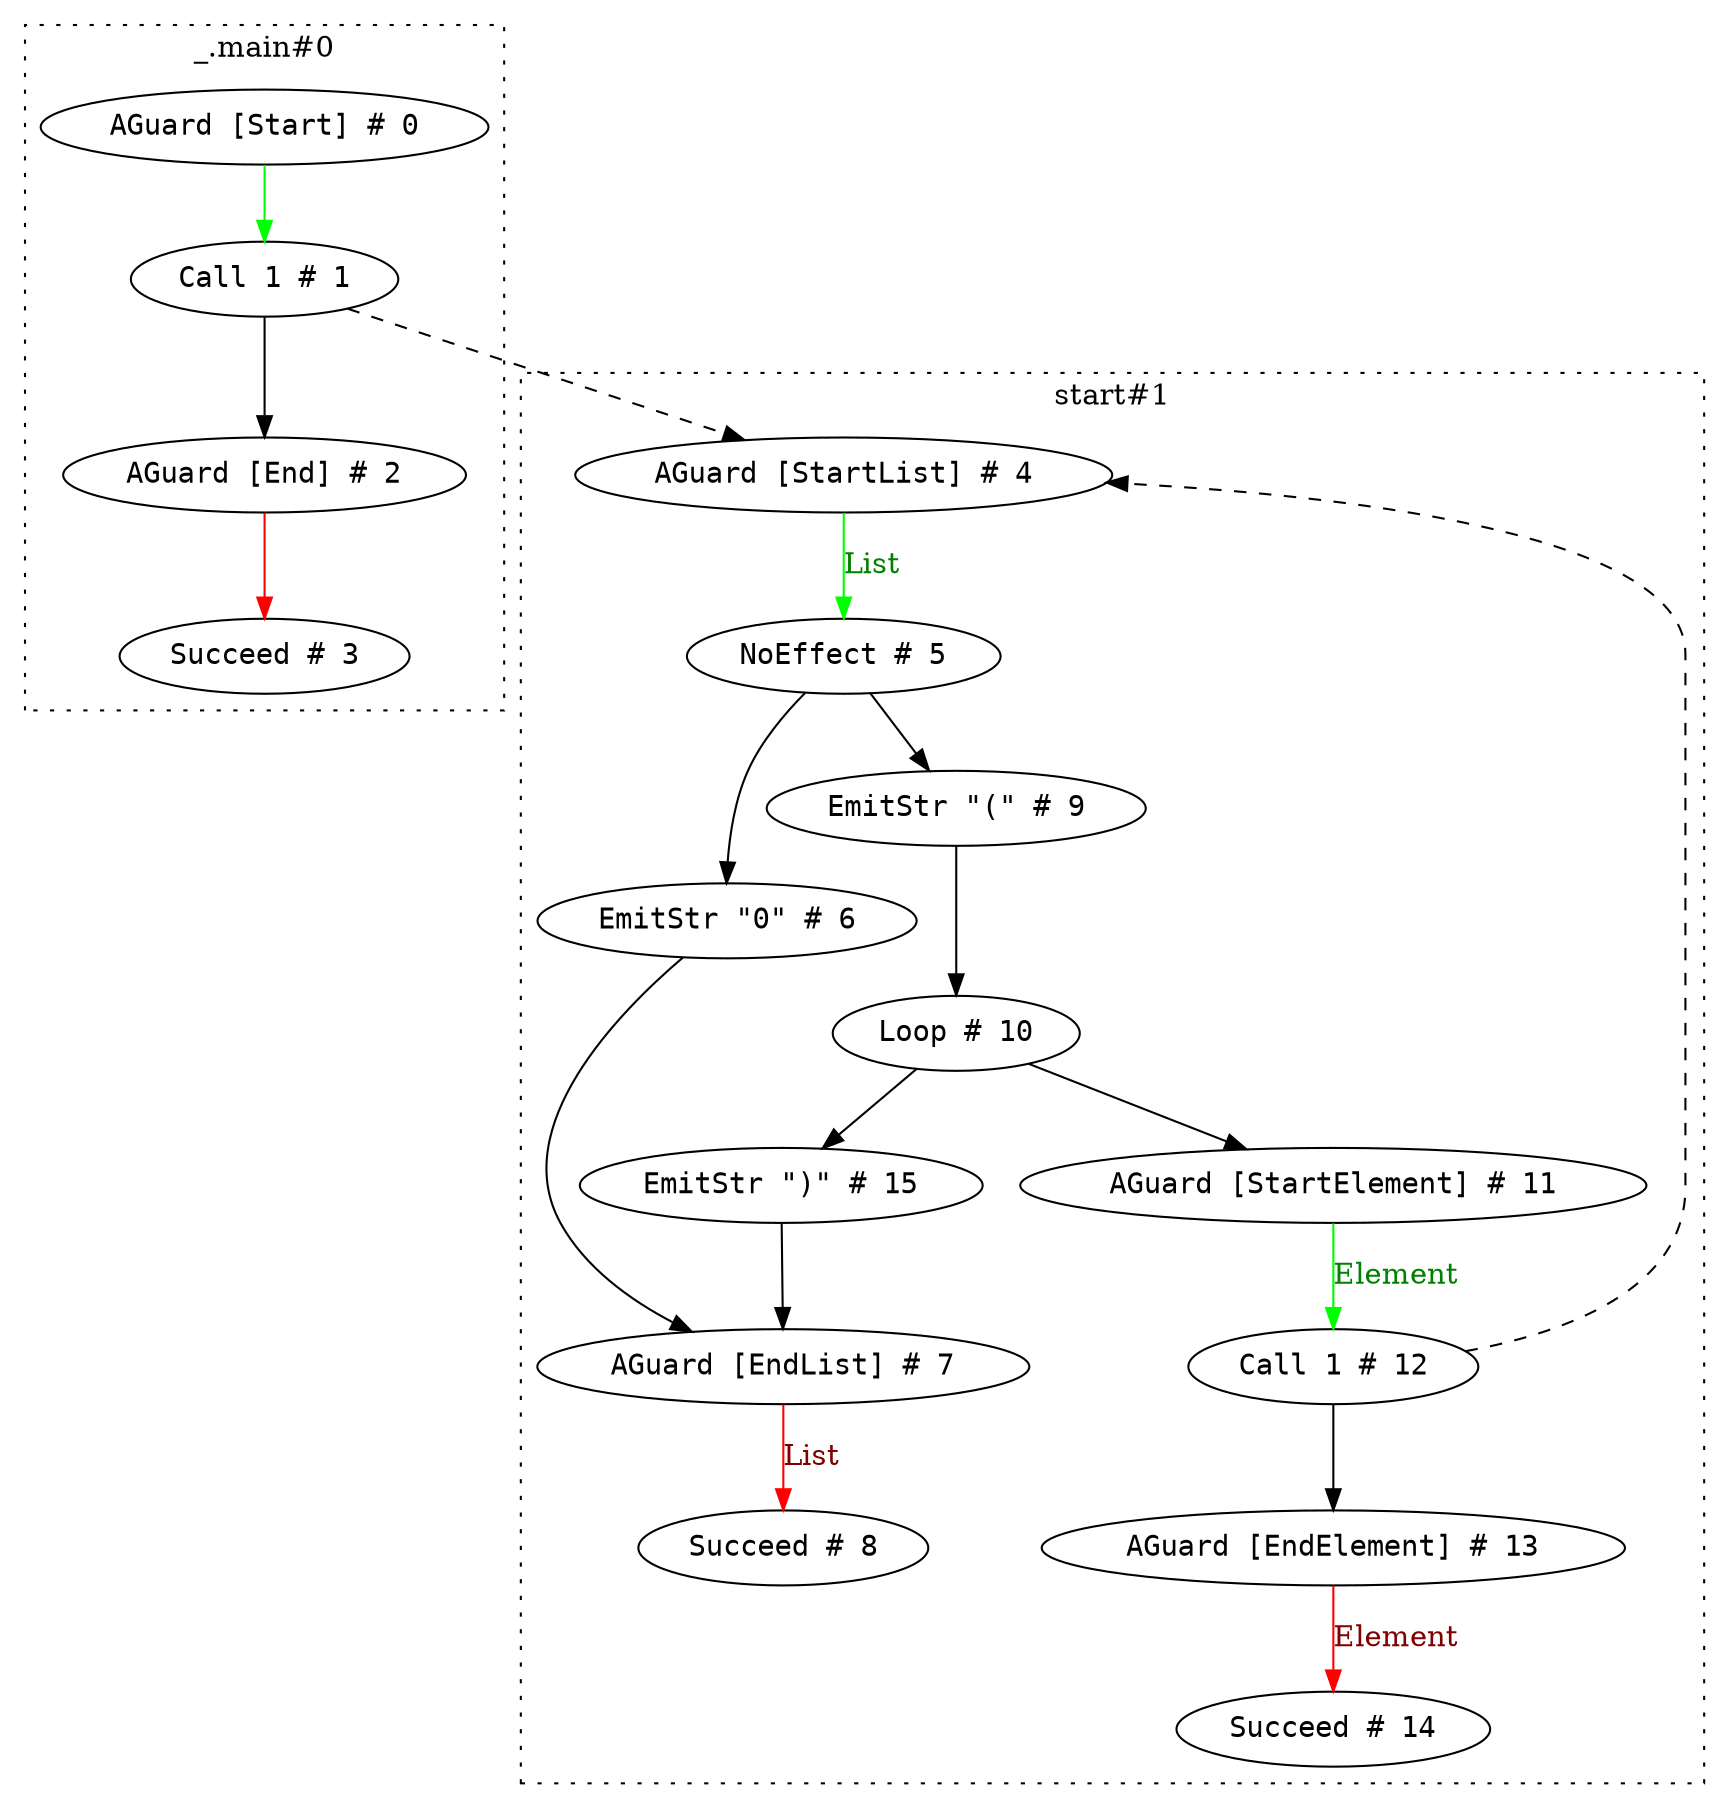 digraph G {
  N0 [fontname="monospace", label="AGuard [Start] # 0"];
  N1 [fontname="monospace", label="Call 1 # 1"];
  N2 [fontname="monospace", label="AGuard [End] # 2"];
  N3 [fontname="monospace", label="Succeed # 3"];
  N4 [fontname="monospace", label="AGuard [StartList] # 4"];
  N5 [fontname="monospace", label="NoEffect # 5"];
  N6 [fontname="monospace", label="EmitStr \"0\" # 6"];
  N7 [fontname="monospace", label="AGuard [EndList] # 7"];
  N8 [fontname="monospace", label="Succeed # 8"];
  N9 [fontname="monospace", label="EmitStr \"(\" # 9"];
  N10 [fontname="monospace", label="Loop # 10"];
  N11 [fontname="monospace", label="AGuard [StartElement] # 11"];
  N12 [fontname="monospace", label="Call 1 # 12"];
  N13 [fontname="monospace", label="AGuard [EndElement] # 13"];
  N14 [fontname="monospace", label="Succeed # 14"];
  N15 [fontname="monospace", label="EmitStr \")\" # 15"];
  
  subgraph cluster_SG1 { style=dotted;
    label="start#1";
    N15;N14;N13;N12;N11;N10;N9;N8;N7;N6;N5;N4; };
  subgraph cluster_SG0 { style=dotted;
    label="_.main#0";
    N3;N2;N1;N0; };
  
  edge [dir=forward];
  N0 -> N1 [style=solid, weight=2, label="", color="#00FF00",
            fontcolor="#008000"];
  N1 -> N2 [style=solid, weight=2];
  N1 -> N4 [style=dashed, weight=1];
  N2 -> N3 [style=solid, weight=2, label="", color="#FF0000",
            fontcolor="#800000"];
  N4 -> N5 [style=solid, weight=2, label="List", color="#00FF00",
            fontcolor="#008000"];
  N5 -> N6 [style=solid, weight=2];
  N5 -> N9 [style=solid, weight=2];
  N6 -> N7 [style=solid, weight=2];
  N7 -> N8 [style=solid, weight=2, label="List", color="#FF0000",
            fontcolor="#800000"];
  N9 -> N10 [style=solid, weight=2];
  N10 -> N11 [style=solid, weight=2];
  N10 -> N15 [style=solid, weight=2];
  N11 -> N12 [style=solid, weight=2, label="Element", color="#00FF00",
              fontcolor="#008000"];
  N12 -> N4 [style=dashed, weight=1];
  N12 -> N13 [style=solid, weight=2];
  N13 -> N14 [style=solid, weight=2, label="Element", color="#FF0000",
              fontcolor="#800000"];
  N15 -> N7 [style=solid, weight=2];
  
  }
